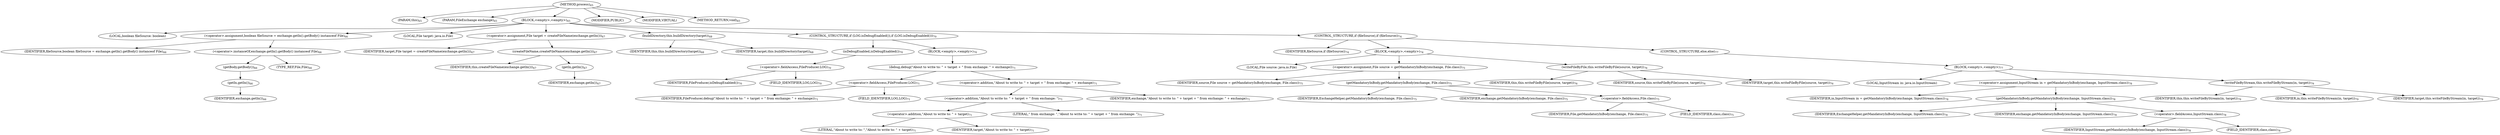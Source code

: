 digraph "process" {  
"80" [label = <(METHOD,process)<SUB>65</SUB>> ]
"9" [label = <(PARAM,this)<SUB>65</SUB>> ]
"81" [label = <(PARAM,FileExchange exchange)<SUB>65</SUB>> ]
"82" [label = <(BLOCK,&lt;empty&gt;,&lt;empty&gt;)<SUB>65</SUB>> ]
"83" [label = <(LOCAL,boolean fileSource: boolean)> ]
"84" [label = <(&lt;operator&gt;.assignment,boolean fileSource = exchange.getIn().getBody() instanceof File)<SUB>66</SUB>> ]
"85" [label = <(IDENTIFIER,fileSource,boolean fileSource = exchange.getIn().getBody() instanceof File)<SUB>66</SUB>> ]
"86" [label = <(&lt;operator&gt;.instanceOf,exchange.getIn().getBody() instanceof File)<SUB>66</SUB>> ]
"87" [label = <(getBody,getBody())<SUB>66</SUB>> ]
"88" [label = <(getIn,getIn())<SUB>66</SUB>> ]
"89" [label = <(IDENTIFIER,exchange,getIn())<SUB>66</SUB>> ]
"90" [label = <(TYPE_REF,File,File)<SUB>66</SUB>> ]
"91" [label = <(LOCAL,File target: java.io.File)> ]
"92" [label = <(&lt;operator&gt;.assignment,File target = createFileName(exchange.getIn()))<SUB>67</SUB>> ]
"93" [label = <(IDENTIFIER,target,File target = createFileName(exchange.getIn()))<SUB>67</SUB>> ]
"94" [label = <(createFileName,createFileName(exchange.getIn()))<SUB>67</SUB>> ]
"8" [label = <(IDENTIFIER,this,createFileName(exchange.getIn()))<SUB>67</SUB>> ]
"95" [label = <(getIn,getIn())<SUB>67</SUB>> ]
"96" [label = <(IDENTIFIER,exchange,getIn())<SUB>67</SUB>> ]
"97" [label = <(buildDirectory,this.buildDirectory(target))<SUB>68</SUB>> ]
"10" [label = <(IDENTIFIER,this,this.buildDirectory(target))<SUB>68</SUB>> ]
"98" [label = <(IDENTIFIER,target,this.buildDirectory(target))<SUB>68</SUB>> ]
"99" [label = <(CONTROL_STRUCTURE,if (LOG.isDebugEnabled()),if (LOG.isDebugEnabled()))<SUB>70</SUB>> ]
"100" [label = <(isDebugEnabled,isDebugEnabled())<SUB>70</SUB>> ]
"101" [label = <(&lt;operator&gt;.fieldAccess,FileProducer.LOG)<SUB>70</SUB>> ]
"102" [label = <(IDENTIFIER,FileProducer,isDebugEnabled())<SUB>70</SUB>> ]
"103" [label = <(FIELD_IDENTIFIER,LOG,LOG)<SUB>70</SUB>> ]
"104" [label = <(BLOCK,&lt;empty&gt;,&lt;empty&gt;)<SUB>70</SUB>> ]
"105" [label = <(debug,debug(&quot;About to write to: &quot; + target + &quot; from exchange: &quot; + exchange))<SUB>71</SUB>> ]
"106" [label = <(&lt;operator&gt;.fieldAccess,FileProducer.LOG)<SUB>71</SUB>> ]
"107" [label = <(IDENTIFIER,FileProducer,debug(&quot;About to write to: &quot; + target + &quot; from exchange: &quot; + exchange))<SUB>71</SUB>> ]
"108" [label = <(FIELD_IDENTIFIER,LOG,LOG)<SUB>71</SUB>> ]
"109" [label = <(&lt;operator&gt;.addition,&quot;About to write to: &quot; + target + &quot; from exchange: &quot; + exchange)<SUB>71</SUB>> ]
"110" [label = <(&lt;operator&gt;.addition,&quot;About to write to: &quot; + target + &quot; from exchange: &quot;)<SUB>71</SUB>> ]
"111" [label = <(&lt;operator&gt;.addition,&quot;About to write to: &quot; + target)<SUB>71</SUB>> ]
"112" [label = <(LITERAL,&quot;About to write to: &quot;,&quot;About to write to: &quot; + target)<SUB>71</SUB>> ]
"113" [label = <(IDENTIFIER,target,&quot;About to write to: &quot; + target)<SUB>71</SUB>> ]
"114" [label = <(LITERAL,&quot; from exchange: &quot;,&quot;About to write to: &quot; + target + &quot; from exchange: &quot;)<SUB>71</SUB>> ]
"115" [label = <(IDENTIFIER,exchange,&quot;About to write to: &quot; + target + &quot; from exchange: &quot; + exchange)<SUB>71</SUB>> ]
"116" [label = <(CONTROL_STRUCTURE,if (fileSource),if (fileSource))<SUB>74</SUB>> ]
"117" [label = <(IDENTIFIER,fileSource,if (fileSource))<SUB>74</SUB>> ]
"118" [label = <(BLOCK,&lt;empty&gt;,&lt;empty&gt;)<SUB>74</SUB>> ]
"119" [label = <(LOCAL,File source: java.io.File)> ]
"120" [label = <(&lt;operator&gt;.assignment,File source = getMandatoryInBody(exchange, File.class))<SUB>75</SUB>> ]
"121" [label = <(IDENTIFIER,source,File source = getMandatoryInBody(exchange, File.class))<SUB>75</SUB>> ]
"122" [label = <(getMandatoryInBody,getMandatoryInBody(exchange, File.class))<SUB>75</SUB>> ]
"123" [label = <(IDENTIFIER,ExchangeHelper,getMandatoryInBody(exchange, File.class))<SUB>75</SUB>> ]
"124" [label = <(IDENTIFIER,exchange,getMandatoryInBody(exchange, File.class))<SUB>75</SUB>> ]
"125" [label = <(&lt;operator&gt;.fieldAccess,File.class)<SUB>75</SUB>> ]
"126" [label = <(IDENTIFIER,File,getMandatoryInBody(exchange, File.class))<SUB>75</SUB>> ]
"127" [label = <(FIELD_IDENTIFIER,class,class)<SUB>75</SUB>> ]
"128" [label = <(writeFileByFile,this.writeFileByFile(source, target))<SUB>76</SUB>> ]
"11" [label = <(IDENTIFIER,this,this.writeFileByFile(source, target))<SUB>76</SUB>> ]
"129" [label = <(IDENTIFIER,source,this.writeFileByFile(source, target))<SUB>76</SUB>> ]
"130" [label = <(IDENTIFIER,target,this.writeFileByFile(source, target))<SUB>76</SUB>> ]
"131" [label = <(CONTROL_STRUCTURE,else,else)<SUB>77</SUB>> ]
"132" [label = <(BLOCK,&lt;empty&gt;,&lt;empty&gt;)<SUB>77</SUB>> ]
"133" [label = <(LOCAL,InputStream in: java.io.InputStream)> ]
"134" [label = <(&lt;operator&gt;.assignment,InputStream in = getMandatoryInBody(exchange, InputStream.class))<SUB>78</SUB>> ]
"135" [label = <(IDENTIFIER,in,InputStream in = getMandatoryInBody(exchange, InputStream.class))<SUB>78</SUB>> ]
"136" [label = <(getMandatoryInBody,getMandatoryInBody(exchange, InputStream.class))<SUB>78</SUB>> ]
"137" [label = <(IDENTIFIER,ExchangeHelper,getMandatoryInBody(exchange, InputStream.class))<SUB>78</SUB>> ]
"138" [label = <(IDENTIFIER,exchange,getMandatoryInBody(exchange, InputStream.class))<SUB>78</SUB>> ]
"139" [label = <(&lt;operator&gt;.fieldAccess,InputStream.class)<SUB>78</SUB>> ]
"140" [label = <(IDENTIFIER,InputStream,getMandatoryInBody(exchange, InputStream.class))<SUB>78</SUB>> ]
"141" [label = <(FIELD_IDENTIFIER,class,class)<SUB>78</SUB>> ]
"142" [label = <(writeFileByStream,this.writeFileByStream(in, target))<SUB>79</SUB>> ]
"12" [label = <(IDENTIFIER,this,this.writeFileByStream(in, target))<SUB>79</SUB>> ]
"143" [label = <(IDENTIFIER,in,this.writeFileByStream(in, target))<SUB>79</SUB>> ]
"144" [label = <(IDENTIFIER,target,this.writeFileByStream(in, target))<SUB>79</SUB>> ]
"145" [label = <(MODIFIER,PUBLIC)> ]
"146" [label = <(MODIFIER,VIRTUAL)> ]
"147" [label = <(METHOD_RETURN,void)<SUB>65</SUB>> ]
  "80" -> "9" 
  "80" -> "81" 
  "80" -> "82" 
  "80" -> "145" 
  "80" -> "146" 
  "80" -> "147" 
  "82" -> "83" 
  "82" -> "84" 
  "82" -> "91" 
  "82" -> "92" 
  "82" -> "97" 
  "82" -> "99" 
  "82" -> "116" 
  "84" -> "85" 
  "84" -> "86" 
  "86" -> "87" 
  "86" -> "90" 
  "87" -> "88" 
  "88" -> "89" 
  "92" -> "93" 
  "92" -> "94" 
  "94" -> "8" 
  "94" -> "95" 
  "95" -> "96" 
  "97" -> "10" 
  "97" -> "98" 
  "99" -> "100" 
  "99" -> "104" 
  "100" -> "101" 
  "101" -> "102" 
  "101" -> "103" 
  "104" -> "105" 
  "105" -> "106" 
  "105" -> "109" 
  "106" -> "107" 
  "106" -> "108" 
  "109" -> "110" 
  "109" -> "115" 
  "110" -> "111" 
  "110" -> "114" 
  "111" -> "112" 
  "111" -> "113" 
  "116" -> "117" 
  "116" -> "118" 
  "116" -> "131" 
  "118" -> "119" 
  "118" -> "120" 
  "118" -> "128" 
  "120" -> "121" 
  "120" -> "122" 
  "122" -> "123" 
  "122" -> "124" 
  "122" -> "125" 
  "125" -> "126" 
  "125" -> "127" 
  "128" -> "11" 
  "128" -> "129" 
  "128" -> "130" 
  "131" -> "132" 
  "132" -> "133" 
  "132" -> "134" 
  "132" -> "142" 
  "134" -> "135" 
  "134" -> "136" 
  "136" -> "137" 
  "136" -> "138" 
  "136" -> "139" 
  "139" -> "140" 
  "139" -> "141" 
  "142" -> "12" 
  "142" -> "143" 
  "142" -> "144" 
}
